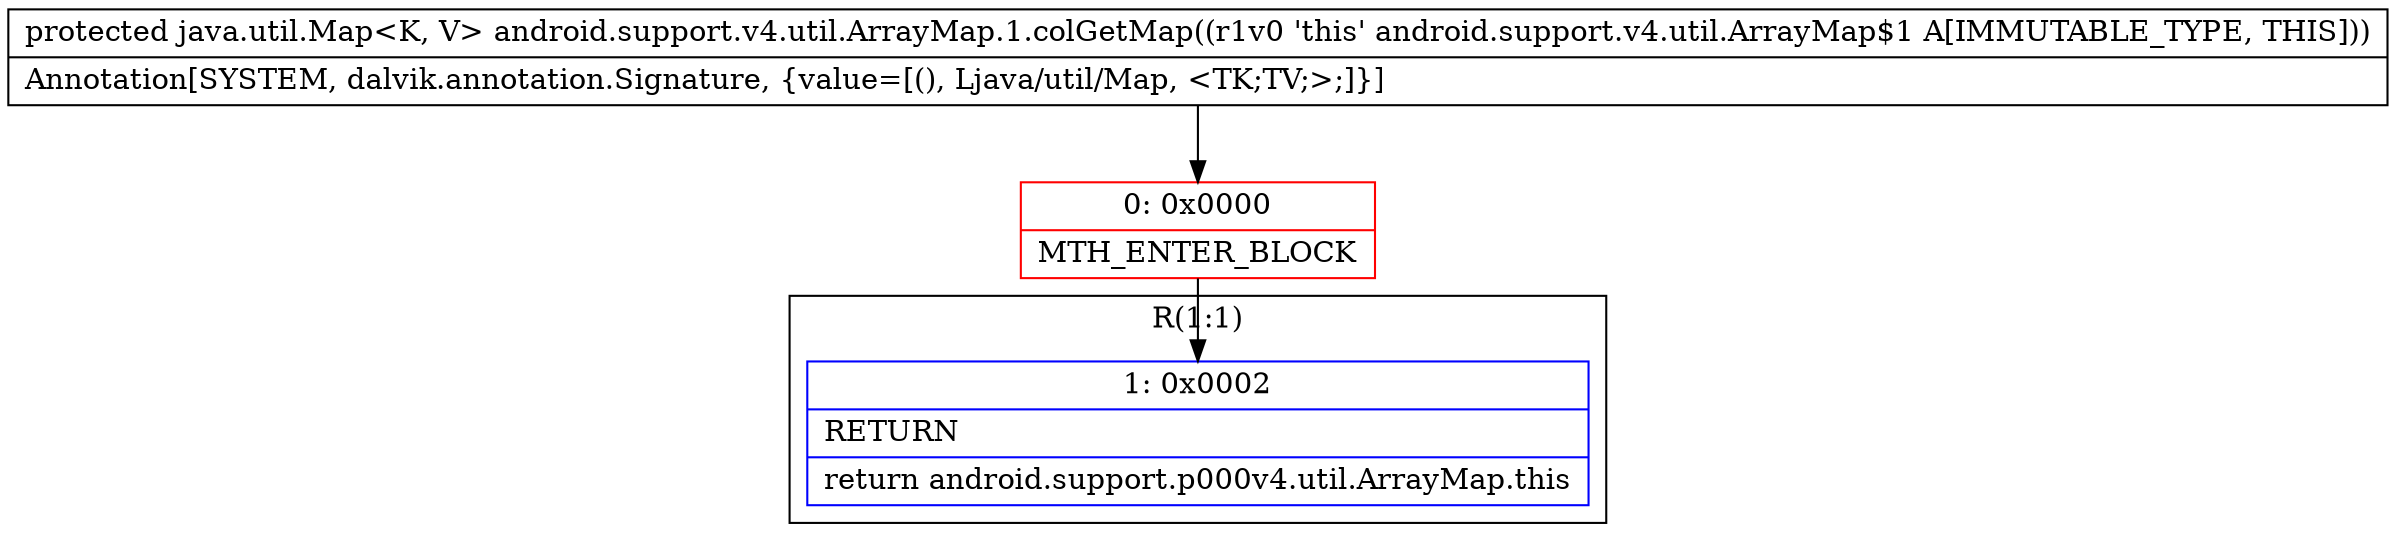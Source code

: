 digraph "CFG forandroid.support.v4.util.ArrayMap.1.colGetMap()Ljava\/util\/Map;" {
subgraph cluster_Region_1236964417 {
label = "R(1:1)";
node [shape=record,color=blue];
Node_1 [shape=record,label="{1\:\ 0x0002|RETURN\l|return android.support.p000v4.util.ArrayMap.this\l}"];
}
Node_0 [shape=record,color=red,label="{0\:\ 0x0000|MTH_ENTER_BLOCK\l}"];
MethodNode[shape=record,label="{protected java.util.Map\<K, V\> android.support.v4.util.ArrayMap.1.colGetMap((r1v0 'this' android.support.v4.util.ArrayMap$1 A[IMMUTABLE_TYPE, THIS]))  | Annotation[SYSTEM, dalvik.annotation.Signature, \{value=[(), Ljava\/util\/Map, \<TK;TV;\>;]\}]\l}"];
MethodNode -> Node_0;
Node_0 -> Node_1;
}


